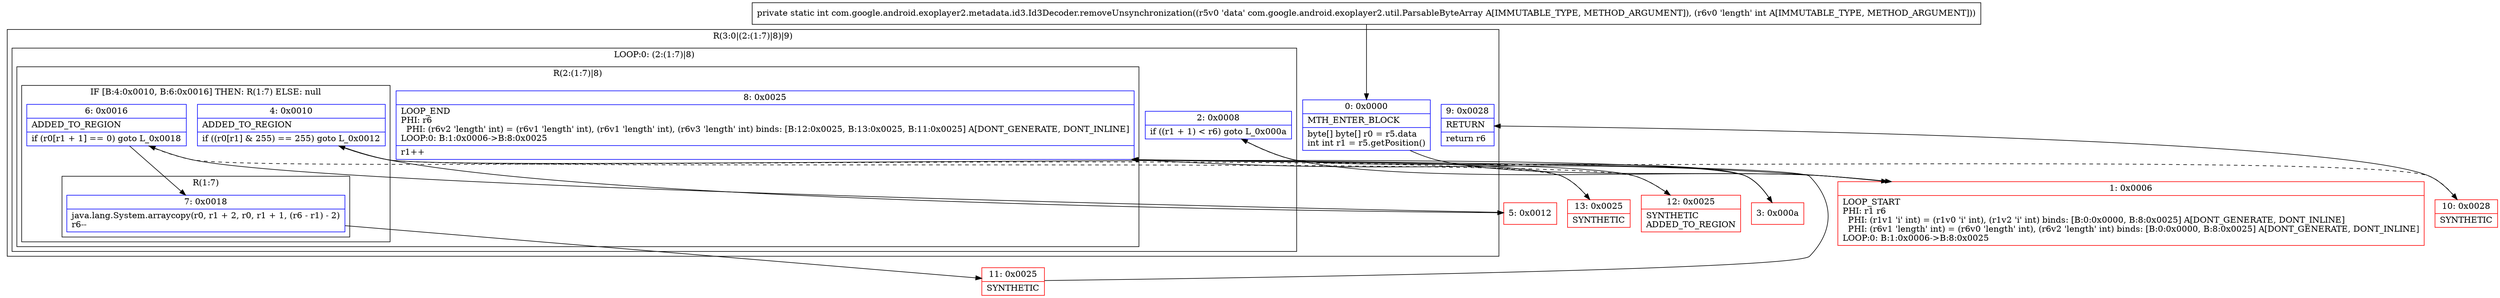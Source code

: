 digraph "CFG forcom.google.android.exoplayer2.metadata.id3.Id3Decoder.removeUnsynchronization(Lcom\/google\/android\/exoplayer2\/util\/ParsableByteArray;I)I" {
subgraph cluster_Region_2030045265 {
label = "R(3:0|(2:(1:7)|8)|9)";
node [shape=record,color=blue];
Node_0 [shape=record,label="{0\:\ 0x0000|MTH_ENTER_BLOCK\l|byte[] byte[] r0 = r5.data\lint int r1 = r5.getPosition()\l}"];
subgraph cluster_LoopRegion_335035009 {
label = "LOOP:0: (2:(1:7)|8)";
node [shape=record,color=blue];
Node_2 [shape=record,label="{2\:\ 0x0008|if ((r1 + 1) \< r6) goto L_0x000a\l}"];
subgraph cluster_Region_1791224367 {
label = "R(2:(1:7)|8)";
node [shape=record,color=blue];
subgraph cluster_IfRegion_170313803 {
label = "IF [B:4:0x0010, B:6:0x0016] THEN: R(1:7) ELSE: null";
node [shape=record,color=blue];
Node_4 [shape=record,label="{4\:\ 0x0010|ADDED_TO_REGION\l|if ((r0[r1] & 255) == 255) goto L_0x0012\l}"];
Node_6 [shape=record,label="{6\:\ 0x0016|ADDED_TO_REGION\l|if (r0[r1 + 1] == 0) goto L_0x0018\l}"];
subgraph cluster_Region_236755390 {
label = "R(1:7)";
node [shape=record,color=blue];
Node_7 [shape=record,label="{7\:\ 0x0018|java.lang.System.arraycopy(r0, r1 + 2, r0, r1 + 1, (r6 \- r1) \- 2)\lr6\-\-\l}"];
}
}
Node_8 [shape=record,label="{8\:\ 0x0025|LOOP_END\lPHI: r6 \l  PHI: (r6v2 'length' int) = (r6v1 'length' int), (r6v1 'length' int), (r6v3 'length' int) binds: [B:12:0x0025, B:13:0x0025, B:11:0x0025] A[DONT_GENERATE, DONT_INLINE]\lLOOP:0: B:1:0x0006\-\>B:8:0x0025\l|r1++\l}"];
}
}
Node_9 [shape=record,label="{9\:\ 0x0028|RETURN\l|return r6\l}"];
}
Node_1 [shape=record,color=red,label="{1\:\ 0x0006|LOOP_START\lPHI: r1 r6 \l  PHI: (r1v1 'i' int) = (r1v0 'i' int), (r1v2 'i' int) binds: [B:0:0x0000, B:8:0x0025] A[DONT_GENERATE, DONT_INLINE]\l  PHI: (r6v1 'length' int) = (r6v0 'length' int), (r6v2 'length' int) binds: [B:0:0x0000, B:8:0x0025] A[DONT_GENERATE, DONT_INLINE]\lLOOP:0: B:1:0x0006\-\>B:8:0x0025\l}"];
Node_3 [shape=record,color=red,label="{3\:\ 0x000a}"];
Node_5 [shape=record,color=red,label="{5\:\ 0x0012}"];
Node_10 [shape=record,color=red,label="{10\:\ 0x0028|SYNTHETIC\l}"];
Node_11 [shape=record,color=red,label="{11\:\ 0x0025|SYNTHETIC\l}"];
Node_12 [shape=record,color=red,label="{12\:\ 0x0025|SYNTHETIC\lADDED_TO_REGION\l}"];
Node_13 [shape=record,color=red,label="{13\:\ 0x0025|SYNTHETIC\l}"];
MethodNode[shape=record,label="{private static int com.google.android.exoplayer2.metadata.id3.Id3Decoder.removeUnsynchronization((r5v0 'data' com.google.android.exoplayer2.util.ParsableByteArray A[IMMUTABLE_TYPE, METHOD_ARGUMENT]), (r6v0 'length' int A[IMMUTABLE_TYPE, METHOD_ARGUMENT])) }"];
MethodNode -> Node_0;
Node_0 -> Node_1;
Node_2 -> Node_3;
Node_2 -> Node_10[style=dashed];
Node_4 -> Node_5;
Node_4 -> Node_12[style=dashed];
Node_6 -> Node_7;
Node_6 -> Node_13[style=dashed];
Node_7 -> Node_11;
Node_8 -> Node_1;
Node_1 -> Node_2;
Node_3 -> Node_4;
Node_5 -> Node_6;
Node_10 -> Node_9;
Node_11 -> Node_8;
Node_12 -> Node_8;
Node_13 -> Node_8;
}

